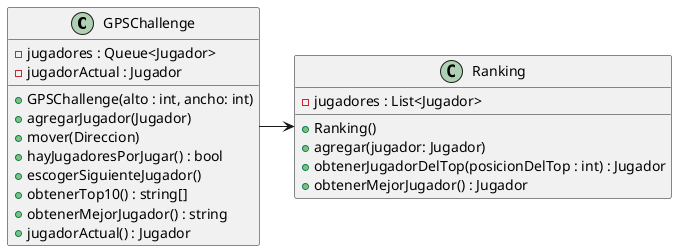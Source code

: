 @startuml

class GPSChallenge {
    - jugadores : Queue<Jugador>
    - jugadorActual : Jugador
    + GPSChallenge(alto : int, ancho: int)
    + agregarJugador(Jugador)
    + mover(Direccion)
    + hayJugadoresPorJugar() : bool
    + escogerSiguienteJugador()
    + obtenerTop10() : string[]
    + obtenerMejorJugador() : string
    + jugadorActual() : Jugador
}

class Ranking {
    - jugadores : List<Jugador>
    + Ranking()
    + agregar(jugador: Jugador)
    + obtenerJugadorDelTop(posicionDelTop : int) : Jugador
    + obtenerMejorJugador() : Jugador
}

GPSChallenge -> Ranking

@enduml